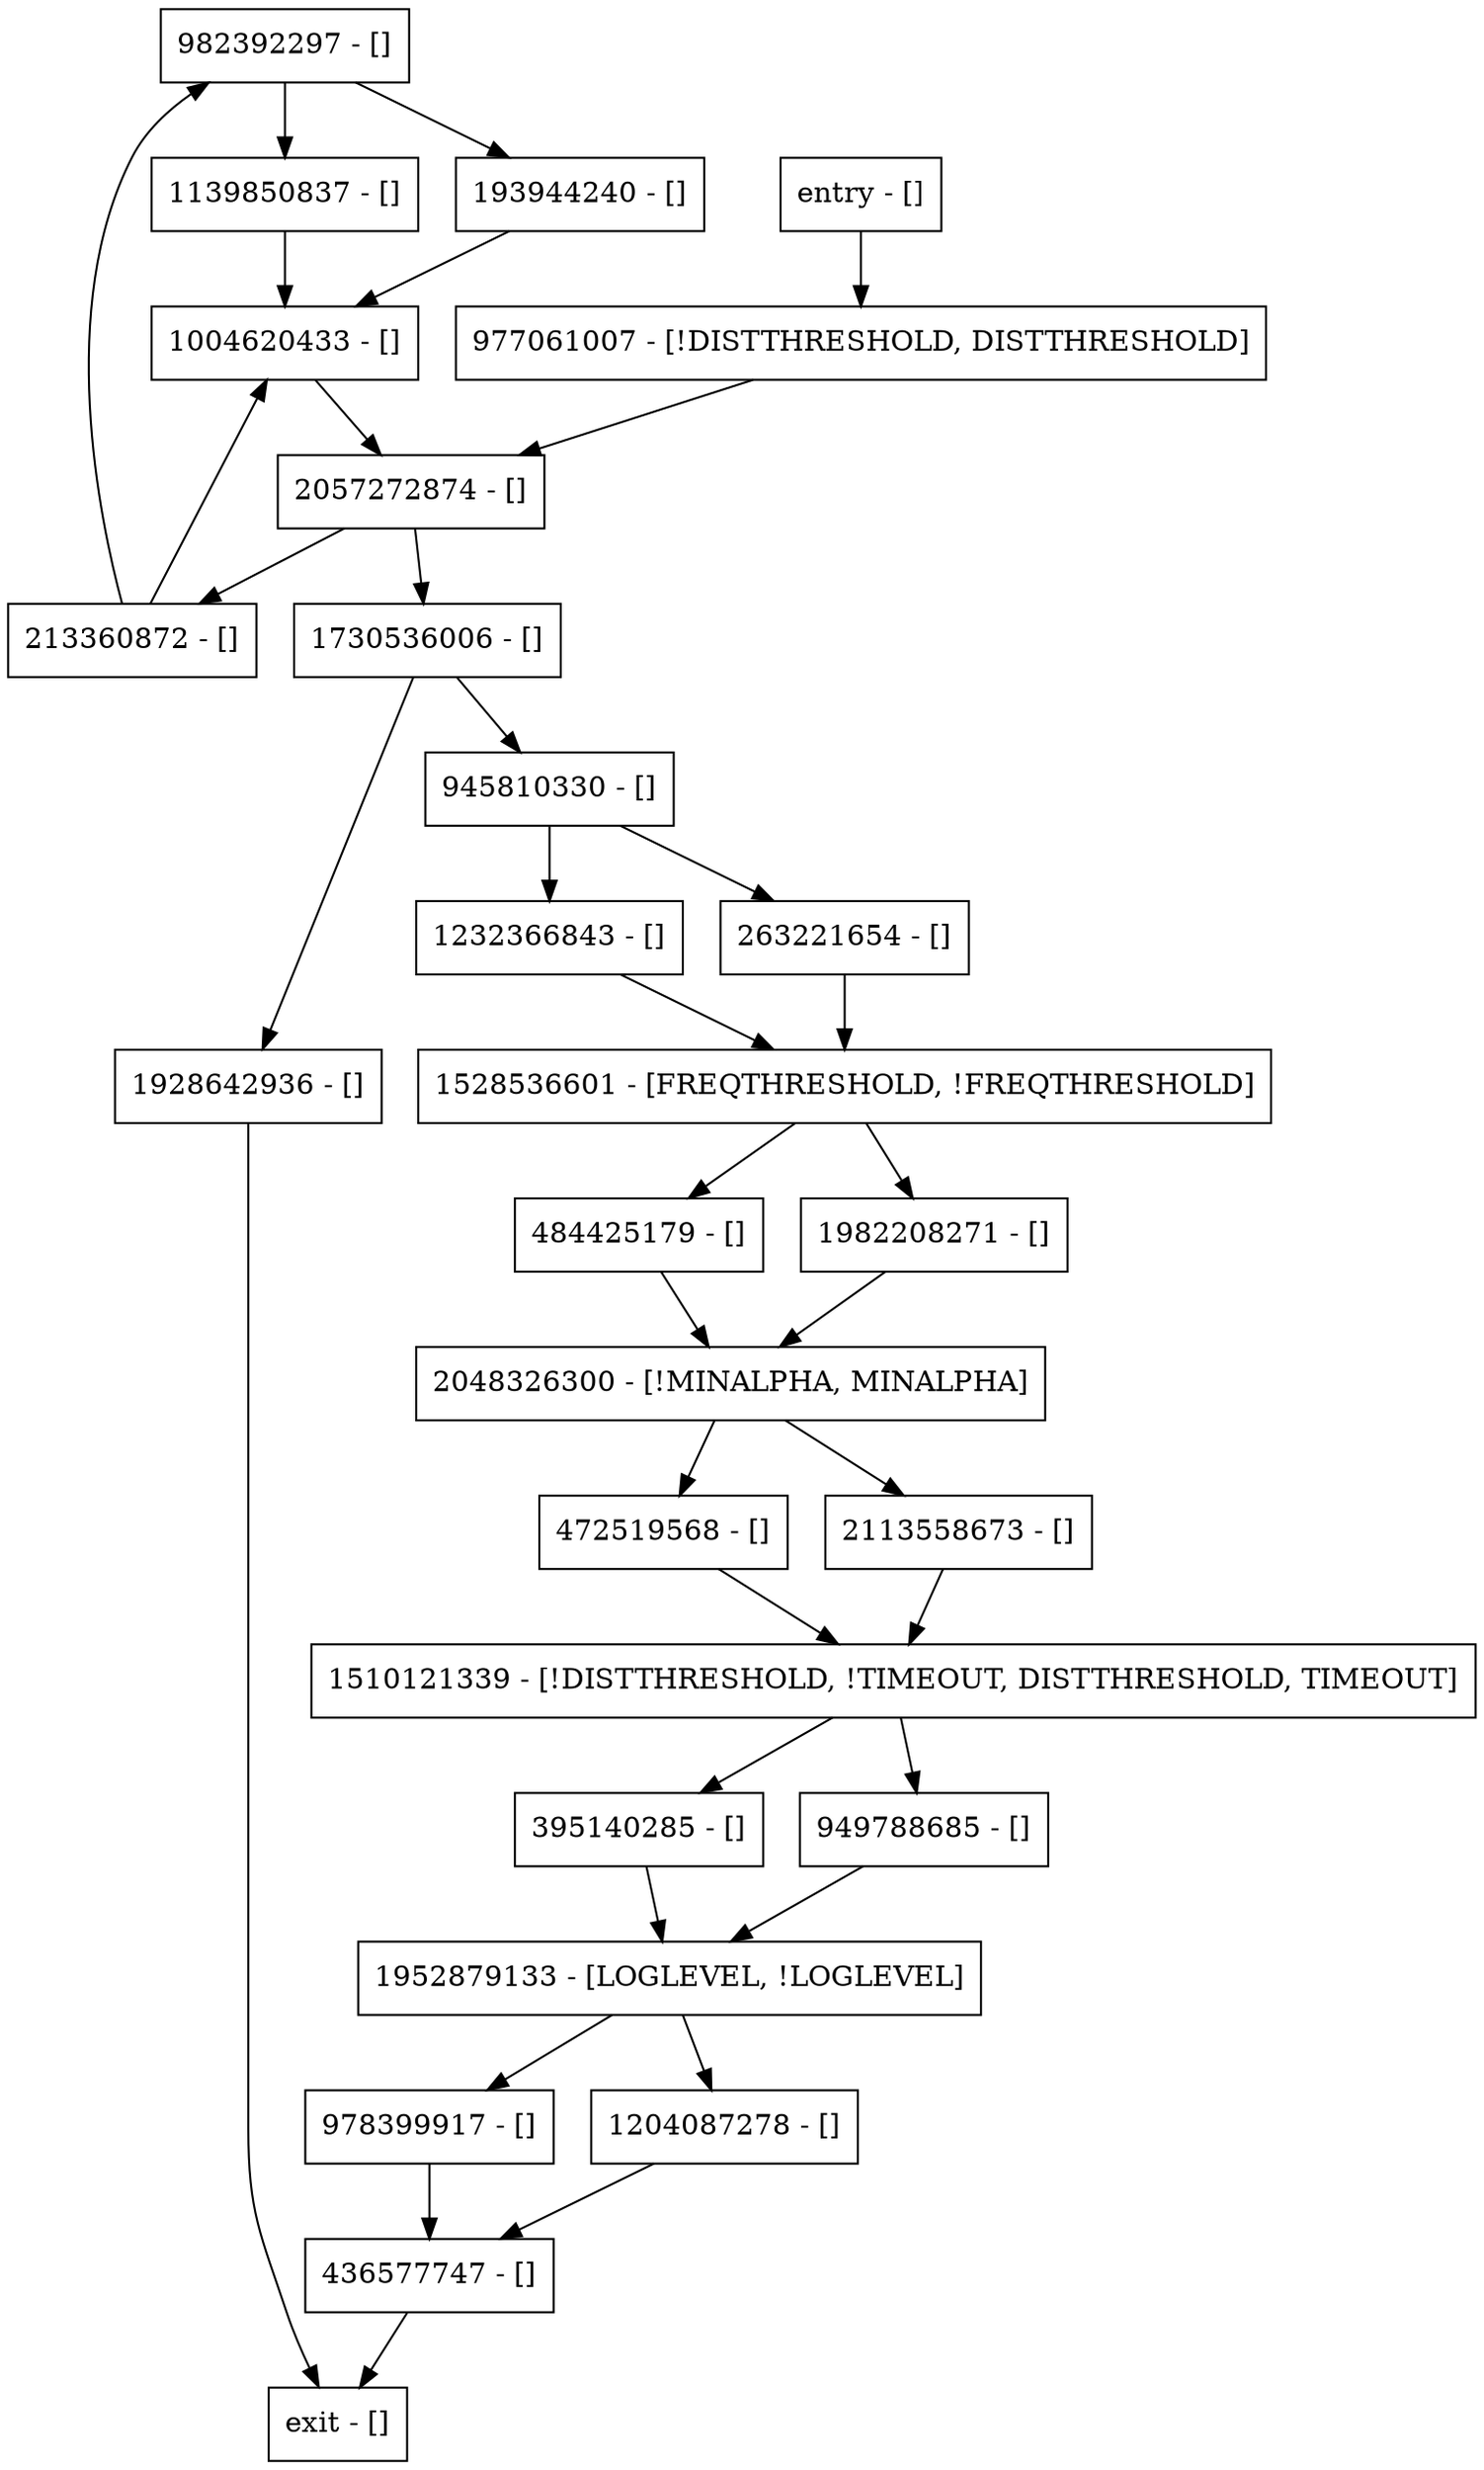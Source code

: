 digraph main {
node [shape=record];
982392297 [label="982392297 - []"];
1730536006 [label="1730536006 - []"];
2113558673 [label="2113558673 - []"];
977061007 [label="977061007 - [!DISTTHRESHOLD, DISTTHRESHOLD]"];
263221654 [label="263221654 - []"];
949788685 [label="949788685 - []"];
1004620433 [label="1004620433 - []"];
1510121339 [label="1510121339 - [!DISTTHRESHOLD, !TIMEOUT, DISTTHRESHOLD, TIMEOUT]"];
1982208271 [label="1982208271 - []"];
1528536601 [label="1528536601 - [FREQTHRESHOLD, !FREQTHRESHOLD]"];
1204087278 [label="1204087278 - []"];
1928642936 [label="1928642936 - []"];
484425179 [label="484425179 - []"];
1952879133 [label="1952879133 - [LOGLEVEL, !LOGLEVEL]"];
945810330 [label="945810330 - []"];
entry [label="entry - []"];
exit [label="exit - []"];
213360872 [label="213360872 - []"];
395140285 [label="395140285 - []"];
193944240 [label="193944240 - []"];
472519568 [label="472519568 - []"];
2048326300 [label="2048326300 - [!MINALPHA, MINALPHA]"];
1139850837 [label="1139850837 - []"];
436577747 [label="436577747 - []"];
978399917 [label="978399917 - []"];
2057272874 [label="2057272874 - []"];
1232366843 [label="1232366843 - []"];
entry;
exit;
982392297 -> 193944240;
982392297 -> 1139850837;
1730536006 -> 1928642936;
1730536006 -> 945810330;
2113558673 -> 1510121339;
977061007 -> 2057272874;
263221654 -> 1528536601;
949788685 -> 1952879133;
1004620433 -> 2057272874;
1510121339 -> 395140285;
1510121339 -> 949788685;
1982208271 -> 2048326300;
1528536601 -> 1982208271;
1528536601 -> 484425179;
1204087278 -> 436577747;
1928642936 -> exit;
484425179 -> 2048326300;
1952879133 -> 978399917;
1952879133 -> 1204087278;
945810330 -> 263221654;
945810330 -> 1232366843;
entry -> 977061007;
213360872 -> 982392297;
213360872 -> 1004620433;
395140285 -> 1952879133;
193944240 -> 1004620433;
472519568 -> 1510121339;
2048326300 -> 2113558673;
2048326300 -> 472519568;
1139850837 -> 1004620433;
436577747 -> exit;
978399917 -> 436577747;
2057272874 -> 213360872;
2057272874 -> 1730536006;
1232366843 -> 1528536601;
}
